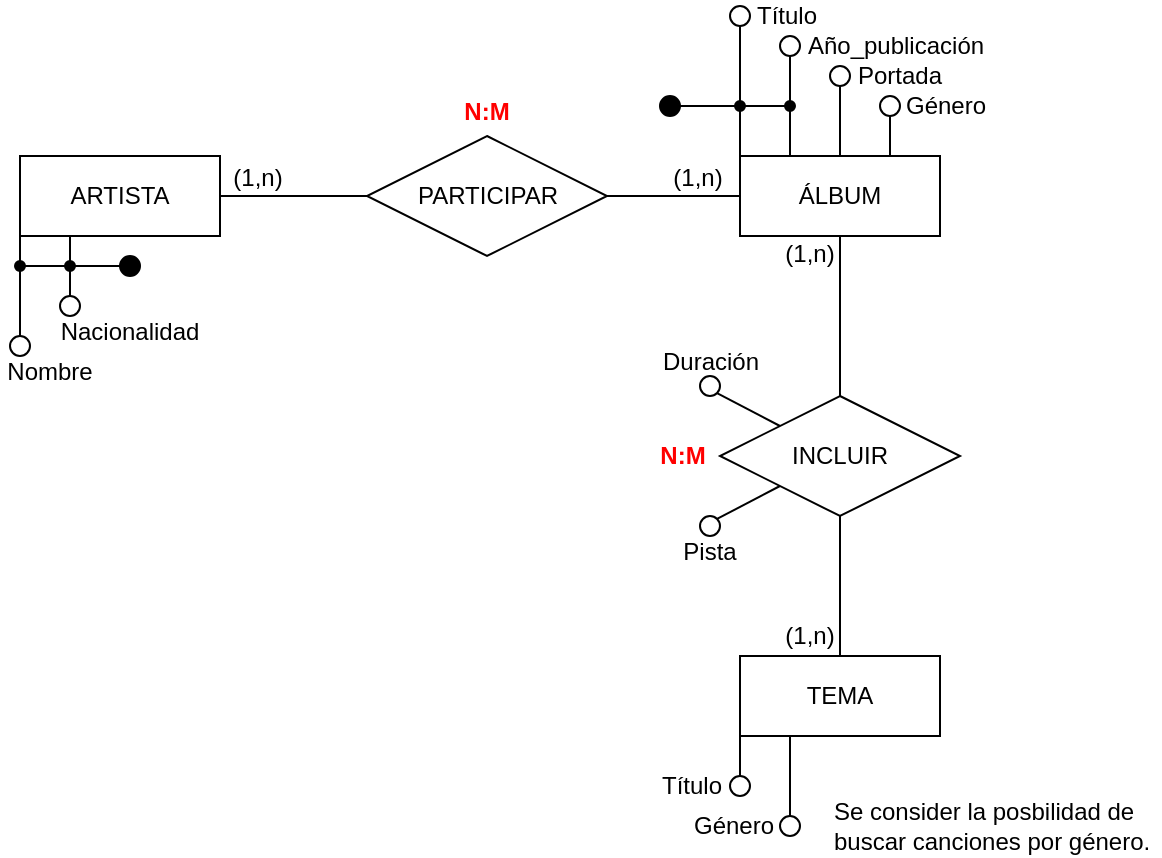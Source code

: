 <mxfile version="24.7.17" pages="2">
  <diagram id="xj1lgtNxouHqqG6MihyY" name="DIAGRAMA E-R">
    <mxGraphModel dx="794" dy="564" grid="1" gridSize="10" guides="1" tooltips="1" connect="1" arrows="1" fold="1" page="1" pageScale="1" pageWidth="827" pageHeight="1169" math="0" shadow="0">
      <root>
        <mxCell id="0" />
        <mxCell id="1" parent="0" />
        <mxCell id="62k7Ba9ZzbwpCrjPfHCG-6" style="edgeStyle=orthogonalEdgeStyle;rounded=0;orthogonalLoop=1;jettySize=auto;html=1;exitX=1;exitY=0.5;exitDx=0;exitDy=0;entryX=0;entryY=0.5;entryDx=0;entryDy=0;endArrow=none;endFill=0;" parent="1" source="62k7Ba9ZzbwpCrjPfHCG-1" target="62k7Ba9ZzbwpCrjPfHCG-4" edge="1">
          <mxGeometry relative="1" as="geometry" />
        </mxCell>
        <mxCell id="62k7Ba9ZzbwpCrjPfHCG-15" style="edgeStyle=orthogonalEdgeStyle;rounded=0;orthogonalLoop=1;jettySize=auto;html=1;exitX=0;exitY=1;exitDx=0;exitDy=0;entryX=0.5;entryY=0;entryDx=0;entryDy=0;endArrow=none;endFill=0;startArrow=none;" parent="1" source="62k7Ba9ZzbwpCrjPfHCG-23" target="62k7Ba9ZzbwpCrjPfHCG-14" edge="1">
          <mxGeometry relative="1" as="geometry" />
        </mxCell>
        <mxCell id="62k7Ba9ZzbwpCrjPfHCG-18" style="edgeStyle=orthogonalEdgeStyle;rounded=0;orthogonalLoop=1;jettySize=auto;html=1;exitX=0.25;exitY=1;exitDx=0;exitDy=0;entryX=0.5;entryY=0;entryDx=0;entryDy=0;endArrow=none;endFill=0;" parent="1" source="62k7Ba9ZzbwpCrjPfHCG-1" target="62k7Ba9ZzbwpCrjPfHCG-17" edge="1">
          <mxGeometry relative="1" as="geometry" />
        </mxCell>
        <mxCell id="62k7Ba9ZzbwpCrjPfHCG-1" value="ARTISTA" style="whiteSpace=wrap;html=1;align=center;" parent="1" vertex="1">
          <mxGeometry x="120" y="160" width="100" height="40" as="geometry" />
        </mxCell>
        <mxCell id="62k7Ba9ZzbwpCrjPfHCG-8" style="edgeStyle=orthogonalEdgeStyle;rounded=0;orthogonalLoop=1;jettySize=auto;html=1;exitX=0.5;exitY=1;exitDx=0;exitDy=0;entryX=0.5;entryY=0;entryDx=0;entryDy=0;endArrow=none;endFill=0;" parent="1" source="62k7Ba9ZzbwpCrjPfHCG-2" target="62k7Ba9ZzbwpCrjPfHCG-5" edge="1">
          <mxGeometry relative="1" as="geometry" />
        </mxCell>
        <mxCell id="62k7Ba9ZzbwpCrjPfHCG-29" style="edgeStyle=orthogonalEdgeStyle;rounded=0;orthogonalLoop=1;jettySize=auto;html=1;exitX=0.75;exitY=0;exitDx=0;exitDy=0;entryX=0.5;entryY=1;entryDx=0;entryDy=0;endArrow=none;endFill=0;" parent="1" source="62k7Ba9ZzbwpCrjPfHCG-2" target="62k7Ba9ZzbwpCrjPfHCG-28" edge="1">
          <mxGeometry relative="1" as="geometry" />
        </mxCell>
        <mxCell id="62k7Ba9ZzbwpCrjPfHCG-32" style="edgeStyle=orthogonalEdgeStyle;rounded=0;orthogonalLoop=1;jettySize=auto;html=1;exitX=0.5;exitY=0;exitDx=0;exitDy=0;entryX=0.5;entryY=1;entryDx=0;entryDy=0;endArrow=none;endFill=0;" parent="1" source="62k7Ba9ZzbwpCrjPfHCG-2" target="62k7Ba9ZzbwpCrjPfHCG-31" edge="1">
          <mxGeometry relative="1" as="geometry" />
        </mxCell>
        <mxCell id="62k7Ba9ZzbwpCrjPfHCG-35" style="edgeStyle=orthogonalEdgeStyle;rounded=0;orthogonalLoop=1;jettySize=auto;html=1;exitX=0.25;exitY=0;exitDx=0;exitDy=0;entryX=0.5;entryY=1;entryDx=0;entryDy=0;endArrow=none;endFill=0;" parent="1" source="62k7Ba9ZzbwpCrjPfHCG-2" target="62k7Ba9ZzbwpCrjPfHCG-34" edge="1">
          <mxGeometry relative="1" as="geometry" />
        </mxCell>
        <mxCell id="62k7Ba9ZzbwpCrjPfHCG-38" style="edgeStyle=orthogonalEdgeStyle;rounded=0;orthogonalLoop=1;jettySize=auto;html=1;exitX=0;exitY=0;exitDx=0;exitDy=0;entryX=0.5;entryY=1;entryDx=0;entryDy=0;endArrow=none;endFill=0;" parent="1" source="62k7Ba9ZzbwpCrjPfHCG-2" target="62k7Ba9ZzbwpCrjPfHCG-37" edge="1">
          <mxGeometry relative="1" as="geometry" />
        </mxCell>
        <mxCell id="62k7Ba9ZzbwpCrjPfHCG-2" value="ÁLBUM" style="whiteSpace=wrap;html=1;align=center;" parent="1" vertex="1">
          <mxGeometry x="480" y="160" width="100" height="40" as="geometry" />
        </mxCell>
        <mxCell id="62k7Ba9ZzbwpCrjPfHCG-46" style="edgeStyle=orthogonalEdgeStyle;rounded=0;orthogonalLoop=1;jettySize=auto;html=1;exitX=0;exitY=1;exitDx=0;exitDy=0;entryX=0.5;entryY=0;entryDx=0;entryDy=0;endArrow=none;endFill=0;" parent="1" source="62k7Ba9ZzbwpCrjPfHCG-3" target="62k7Ba9ZzbwpCrjPfHCG-45" edge="1">
          <mxGeometry relative="1" as="geometry" />
        </mxCell>
        <mxCell id="62k7Ba9ZzbwpCrjPfHCG-49" style="edgeStyle=orthogonalEdgeStyle;rounded=0;orthogonalLoop=1;jettySize=auto;html=1;exitX=0.25;exitY=1;exitDx=0;exitDy=0;entryX=0.5;entryY=0;entryDx=0;entryDy=0;endArrow=none;endFill=0;" parent="1" source="62k7Ba9ZzbwpCrjPfHCG-3" target="62k7Ba9ZzbwpCrjPfHCG-48" edge="1">
          <mxGeometry relative="1" as="geometry" />
        </mxCell>
        <mxCell id="62k7Ba9ZzbwpCrjPfHCG-3" value="TEMA" style="whiteSpace=wrap;html=1;align=center;" parent="1" vertex="1">
          <mxGeometry x="480" y="410" width="100" height="40" as="geometry" />
        </mxCell>
        <mxCell id="62k7Ba9ZzbwpCrjPfHCG-7" style="edgeStyle=orthogonalEdgeStyle;rounded=0;orthogonalLoop=1;jettySize=auto;html=1;exitX=1;exitY=0.5;exitDx=0;exitDy=0;entryX=0;entryY=0.5;entryDx=0;entryDy=0;endArrow=none;endFill=0;" parent="1" source="62k7Ba9ZzbwpCrjPfHCG-4" target="62k7Ba9ZzbwpCrjPfHCG-2" edge="1">
          <mxGeometry relative="1" as="geometry" />
        </mxCell>
        <mxCell id="62k7Ba9ZzbwpCrjPfHCG-4" value="PARTICIPAR" style="shape=rhombus;perimeter=rhombusPerimeter;whiteSpace=wrap;html=1;align=center;" parent="1" vertex="1">
          <mxGeometry x="293.5" y="150" width="120" height="60" as="geometry" />
        </mxCell>
        <mxCell id="62k7Ba9ZzbwpCrjPfHCG-9" style="edgeStyle=orthogonalEdgeStyle;rounded=0;orthogonalLoop=1;jettySize=auto;html=1;exitX=0.5;exitY=1;exitDx=0;exitDy=0;entryX=0.5;entryY=0;entryDx=0;entryDy=0;endArrow=none;endFill=0;" parent="1" source="62k7Ba9ZzbwpCrjPfHCG-5" target="62k7Ba9ZzbwpCrjPfHCG-3" edge="1">
          <mxGeometry relative="1" as="geometry" />
        </mxCell>
        <mxCell id="62k7Ba9ZzbwpCrjPfHCG-55" style="rounded=0;orthogonalLoop=1;jettySize=auto;html=1;exitX=0;exitY=1;exitDx=0;exitDy=0;entryX=1;entryY=0;entryDx=0;entryDy=0;endArrow=none;endFill=0;" parent="1" source="62k7Ba9ZzbwpCrjPfHCG-5" target="62k7Ba9ZzbwpCrjPfHCG-52" edge="1">
          <mxGeometry relative="1" as="geometry" />
        </mxCell>
        <mxCell id="62k7Ba9ZzbwpCrjPfHCG-56" style="edgeStyle=none;rounded=0;orthogonalLoop=1;jettySize=auto;html=1;exitX=0;exitY=0;exitDx=0;exitDy=0;entryX=1;entryY=1;entryDx=0;entryDy=0;endArrow=none;endFill=0;" parent="1" source="62k7Ba9ZzbwpCrjPfHCG-5" target="62k7Ba9ZzbwpCrjPfHCG-51" edge="1">
          <mxGeometry relative="1" as="geometry" />
        </mxCell>
        <mxCell id="62k7Ba9ZzbwpCrjPfHCG-5" value="INCLUIR" style="shape=rhombus;perimeter=rhombusPerimeter;whiteSpace=wrap;html=1;align=center;" parent="1" vertex="1">
          <mxGeometry x="470" y="280" width="120" height="60" as="geometry" />
        </mxCell>
        <mxCell id="62k7Ba9ZzbwpCrjPfHCG-10" value="(1,n)" style="text;html=1;strokeColor=none;fillColor=none;align=center;verticalAlign=middle;whiteSpace=wrap;rounded=0;" parent="1" vertex="1">
          <mxGeometry x="224" y="166" width="30" height="10" as="geometry" />
        </mxCell>
        <mxCell id="62k7Ba9ZzbwpCrjPfHCG-11" value="(1,n)" style="text;html=1;strokeColor=none;fillColor=none;align=center;verticalAlign=middle;whiteSpace=wrap;rounded=0;" parent="1" vertex="1">
          <mxGeometry x="444" y="166" width="30" height="10" as="geometry" />
        </mxCell>
        <mxCell id="62k7Ba9ZzbwpCrjPfHCG-12" value="(1,n)" style="text;html=1;strokeColor=none;fillColor=none;align=center;verticalAlign=middle;whiteSpace=wrap;rounded=0;" parent="1" vertex="1">
          <mxGeometry x="500" y="204" width="30" height="10" as="geometry" />
        </mxCell>
        <mxCell id="62k7Ba9ZzbwpCrjPfHCG-13" value="(1,n)" style="text;html=1;strokeColor=none;fillColor=none;align=center;verticalAlign=middle;whiteSpace=wrap;rounded=0;" parent="1" vertex="1">
          <mxGeometry x="500" y="395" width="30" height="10" as="geometry" />
        </mxCell>
        <mxCell id="62k7Ba9ZzbwpCrjPfHCG-14" value="" style="ellipse;whiteSpace=wrap;html=1;aspect=fixed;" parent="1" vertex="1">
          <mxGeometry x="115" y="250" width="10" height="10" as="geometry" />
        </mxCell>
        <mxCell id="62k7Ba9ZzbwpCrjPfHCG-17" value="" style="ellipse;whiteSpace=wrap;html=1;aspect=fixed;" parent="1" vertex="1">
          <mxGeometry x="140" y="230" width="10" height="10" as="geometry" />
        </mxCell>
        <mxCell id="62k7Ba9ZzbwpCrjPfHCG-19" value="Nombre" style="text;html=1;strokeColor=none;fillColor=none;align=center;verticalAlign=middle;whiteSpace=wrap;rounded=0;" parent="1" vertex="1">
          <mxGeometry x="110" y="263" width="50" height="10" as="geometry" />
        </mxCell>
        <mxCell id="62k7Ba9ZzbwpCrjPfHCG-20" value="Nacionalidad" style="text;html=1;strokeColor=none;fillColor=none;align=center;verticalAlign=middle;whiteSpace=wrap;rounded=0;" parent="1" vertex="1">
          <mxGeometry x="140" y="243" width="70" height="10" as="geometry" />
        </mxCell>
        <mxCell id="62k7Ba9ZzbwpCrjPfHCG-22" style="edgeStyle=orthogonalEdgeStyle;rounded=0;orthogonalLoop=1;jettySize=auto;html=1;exitX=0;exitY=0.5;exitDx=0;exitDy=0;endArrow=none;endFill=0;startArrow=none;" parent="1" source="62k7Ba9ZzbwpCrjPfHCG-26" edge="1">
          <mxGeometry relative="1" as="geometry">
            <mxPoint x="120" y="215" as="targetPoint" />
          </mxGeometry>
        </mxCell>
        <mxCell id="62k7Ba9ZzbwpCrjPfHCG-21" value="" style="ellipse;whiteSpace=wrap;html=1;aspect=fixed;fillColor=#000000;" parent="1" vertex="1">
          <mxGeometry x="170" y="210" width="10" height="10" as="geometry" />
        </mxCell>
        <mxCell id="62k7Ba9ZzbwpCrjPfHCG-23" value="" style="ellipse;whiteSpace=wrap;html=1;aspect=fixed;fillColor=#000000;" parent="1" vertex="1">
          <mxGeometry x="117.5" y="212.5" width="5" height="5" as="geometry" />
        </mxCell>
        <mxCell id="62k7Ba9ZzbwpCrjPfHCG-25" value="" style="edgeStyle=orthogonalEdgeStyle;rounded=0;orthogonalLoop=1;jettySize=auto;html=1;exitX=0;exitY=1;exitDx=0;exitDy=0;entryX=0.5;entryY=0;entryDx=0;entryDy=0;endArrow=none;endFill=0;" parent="1" source="62k7Ba9ZzbwpCrjPfHCG-1" target="62k7Ba9ZzbwpCrjPfHCG-23" edge="1">
          <mxGeometry relative="1" as="geometry">
            <mxPoint x="120" y="200" as="sourcePoint" />
            <mxPoint x="120" y="250" as="targetPoint" />
          </mxGeometry>
        </mxCell>
        <mxCell id="62k7Ba9ZzbwpCrjPfHCG-26" value="" style="ellipse;whiteSpace=wrap;html=1;aspect=fixed;fillColor=#000000;" parent="1" vertex="1">
          <mxGeometry x="142.5" y="212.5" width="5" height="5" as="geometry" />
        </mxCell>
        <mxCell id="62k7Ba9ZzbwpCrjPfHCG-27" value="" style="edgeStyle=orthogonalEdgeStyle;rounded=0;orthogonalLoop=1;jettySize=auto;html=1;exitX=0;exitY=0.5;exitDx=0;exitDy=0;endArrow=none;endFill=0;" parent="1" source="62k7Ba9ZzbwpCrjPfHCG-21" target="62k7Ba9ZzbwpCrjPfHCG-26" edge="1">
          <mxGeometry relative="1" as="geometry">
            <mxPoint x="120" y="215" as="targetPoint" />
            <mxPoint x="170" y="215" as="sourcePoint" />
          </mxGeometry>
        </mxCell>
        <mxCell id="62k7Ba9ZzbwpCrjPfHCG-28" value="" style="ellipse;whiteSpace=wrap;html=1;aspect=fixed;" parent="1" vertex="1">
          <mxGeometry x="550" y="130" width="10" height="10" as="geometry" />
        </mxCell>
        <mxCell id="62k7Ba9ZzbwpCrjPfHCG-30" value="Género" style="text;html=1;strokeColor=none;fillColor=none;align=center;verticalAlign=middle;whiteSpace=wrap;rounded=0;" parent="1" vertex="1">
          <mxGeometry x="563" y="130" width="40" height="10" as="geometry" />
        </mxCell>
        <mxCell id="62k7Ba9ZzbwpCrjPfHCG-31" value="" style="ellipse;whiteSpace=wrap;html=1;aspect=fixed;" parent="1" vertex="1">
          <mxGeometry x="525" y="115" width="10" height="10" as="geometry" />
        </mxCell>
        <mxCell id="62k7Ba9ZzbwpCrjPfHCG-33" value="Portada" style="text;html=1;strokeColor=none;fillColor=none;align=center;verticalAlign=middle;whiteSpace=wrap;rounded=0;" parent="1" vertex="1">
          <mxGeometry x="540" y="115" width="40" height="10" as="geometry" />
        </mxCell>
        <mxCell id="62k7Ba9ZzbwpCrjPfHCG-34" value="" style="ellipse;whiteSpace=wrap;html=1;aspect=fixed;" parent="1" vertex="1">
          <mxGeometry x="500" y="100" width="10" height="10" as="geometry" />
        </mxCell>
        <mxCell id="62k7Ba9ZzbwpCrjPfHCG-36" value="Año_publicación" style="text;html=1;strokeColor=none;fillColor=none;align=center;verticalAlign=middle;whiteSpace=wrap;rounded=0;" parent="1" vertex="1">
          <mxGeometry x="513" y="100" width="90" height="10" as="geometry" />
        </mxCell>
        <mxCell id="62k7Ba9ZzbwpCrjPfHCG-37" value="" style="ellipse;whiteSpace=wrap;html=1;aspect=fixed;" parent="1" vertex="1">
          <mxGeometry x="475" y="85" width="10" height="10" as="geometry" />
        </mxCell>
        <mxCell id="62k7Ba9ZzbwpCrjPfHCG-39" value="Título" style="text;html=1;strokeColor=none;fillColor=none;align=center;verticalAlign=middle;whiteSpace=wrap;rounded=0;" parent="1" vertex="1">
          <mxGeometry x="485" y="82" width="37" height="15" as="geometry" />
        </mxCell>
        <mxCell id="62k7Ba9ZzbwpCrjPfHCG-41" style="edgeStyle=orthogonalEdgeStyle;rounded=0;orthogonalLoop=1;jettySize=auto;html=1;exitX=1;exitY=0.5;exitDx=0;exitDy=0;endArrow=none;endFill=0;startArrow=none;" parent="1" source="62k7Ba9ZzbwpCrjPfHCG-43" target="62k7Ba9ZzbwpCrjPfHCG-42" edge="1">
          <mxGeometry relative="1" as="geometry">
            <mxPoint x="505" y="135" as="targetPoint" />
          </mxGeometry>
        </mxCell>
        <mxCell id="62k7Ba9ZzbwpCrjPfHCG-40" value="" style="ellipse;whiteSpace=wrap;html=1;aspect=fixed;fillColor=#000000;" parent="1" vertex="1">
          <mxGeometry x="440" y="130" width="10" height="10" as="geometry" />
        </mxCell>
        <mxCell id="62k7Ba9ZzbwpCrjPfHCG-42" value="" style="ellipse;whiteSpace=wrap;html=1;aspect=fixed;fillColor=#000000;" parent="1" vertex="1">
          <mxGeometry x="502.5" y="132.5" width="5" height="5" as="geometry" />
        </mxCell>
        <mxCell id="62k7Ba9ZzbwpCrjPfHCG-43" value="" style="ellipse;whiteSpace=wrap;html=1;aspect=fixed;fillColor=#000000;" parent="1" vertex="1">
          <mxGeometry x="477.5" y="132.5" width="5" height="5" as="geometry" />
        </mxCell>
        <mxCell id="62k7Ba9ZzbwpCrjPfHCG-44" value="" style="edgeStyle=orthogonalEdgeStyle;rounded=0;orthogonalLoop=1;jettySize=auto;html=1;exitX=1;exitY=0.5;exitDx=0;exitDy=0;endArrow=none;endFill=0;" parent="1" source="62k7Ba9ZzbwpCrjPfHCG-40" target="62k7Ba9ZzbwpCrjPfHCG-43" edge="1">
          <mxGeometry relative="1" as="geometry">
            <mxPoint x="502.5" y="135" as="targetPoint" />
            <mxPoint x="450" y="135" as="sourcePoint" />
          </mxGeometry>
        </mxCell>
        <mxCell id="62k7Ba9ZzbwpCrjPfHCG-45" value="" style="ellipse;whiteSpace=wrap;html=1;aspect=fixed;" parent="1" vertex="1">
          <mxGeometry x="475" y="470" width="10" height="10" as="geometry" />
        </mxCell>
        <mxCell id="62k7Ba9ZzbwpCrjPfHCG-47" value="Título" style="text;html=1;strokeColor=none;fillColor=none;align=center;verticalAlign=middle;whiteSpace=wrap;rounded=0;" parent="1" vertex="1">
          <mxGeometry x="441" y="470" width="30" height="10" as="geometry" />
        </mxCell>
        <mxCell id="62k7Ba9ZzbwpCrjPfHCG-48" value="" style="ellipse;whiteSpace=wrap;html=1;aspect=fixed;" parent="1" vertex="1">
          <mxGeometry x="500" y="490" width="10" height="10" as="geometry" />
        </mxCell>
        <mxCell id="62k7Ba9ZzbwpCrjPfHCG-50" value="Género" style="text;html=1;strokeColor=none;fillColor=none;align=center;verticalAlign=middle;whiteSpace=wrap;rounded=0;" parent="1" vertex="1">
          <mxGeometry x="457" y="490" width="40" height="10" as="geometry" />
        </mxCell>
        <mxCell id="62k7Ba9ZzbwpCrjPfHCG-51" value="" style="ellipse;whiteSpace=wrap;html=1;aspect=fixed;" parent="1" vertex="1">
          <mxGeometry x="460" y="270" width="10" height="10" as="geometry" />
        </mxCell>
        <mxCell id="62k7Ba9ZzbwpCrjPfHCG-52" value="" style="ellipse;whiteSpace=wrap;html=1;aspect=fixed;" parent="1" vertex="1">
          <mxGeometry x="460" y="340" width="10" height="10" as="geometry" />
        </mxCell>
        <mxCell id="62k7Ba9ZzbwpCrjPfHCG-53" value="Duración" style="text;html=1;strokeColor=none;fillColor=none;align=center;verticalAlign=middle;whiteSpace=wrap;rounded=0;" parent="1" vertex="1">
          <mxGeometry x="437.5" y="255" width="55" height="15" as="geometry" />
        </mxCell>
        <mxCell id="62k7Ba9ZzbwpCrjPfHCG-54" value="Pista" style="text;html=1;strokeColor=none;fillColor=none;align=center;verticalAlign=middle;whiteSpace=wrap;rounded=0;" parent="1" vertex="1">
          <mxGeometry x="450" y="350" width="30" height="15" as="geometry" />
        </mxCell>
        <mxCell id="62k7Ba9ZzbwpCrjPfHCG-57" value="&lt;b&gt;&lt;font color=&quot;#ff0000&quot;&gt;N:M&lt;/font&gt;&lt;/b&gt;" style="text;html=1;strokeColor=none;fillColor=none;align=center;verticalAlign=middle;whiteSpace=wrap;rounded=0;" parent="1" vertex="1">
          <mxGeometry x="340.25" y="132.5" width="26.5" height="10" as="geometry" />
        </mxCell>
        <mxCell id="62k7Ba9ZzbwpCrjPfHCG-58" value="&lt;b&gt;&lt;font color=&quot;#ff0000&quot;&gt;N:M&lt;/font&gt;&lt;/b&gt;" style="text;html=1;strokeColor=none;fillColor=none;align=center;verticalAlign=middle;whiteSpace=wrap;rounded=0;" parent="1" vertex="1">
          <mxGeometry x="437.5" y="305" width="26.5" height="10" as="geometry" />
        </mxCell>
        <mxCell id="iZSVyNTPa544vW46PNjt-1" value="Se consider la posbilidad de buscar canciones por género." style="text;html=1;align=left;verticalAlign=middle;whiteSpace=wrap;rounded=0;" vertex="1" parent="1">
          <mxGeometry x="525" y="480" width="165" height="30" as="geometry" />
        </mxCell>
      </root>
    </mxGraphModel>
  </diagram>
  <diagram id="OdTxs6efqq-YFnIDeR_z" name="DIAGRAMA LÓGICO">
    <mxGraphModel dx="765" dy="370" grid="1" gridSize="10" guides="1" tooltips="1" connect="1" arrows="1" fold="1" page="1" pageScale="1" pageWidth="827" pageHeight="1169" math="0" shadow="0">
      <root>
        <mxCell id="0" />
        <mxCell id="1" parent="0" />
        <mxCell id="1naJqrJhLmY0Kov8C7po-1" value="Artistas" style="shape=table;startSize=30;container=1;collapsible=1;childLayout=tableLayout;fixedRows=1;rowLines=0;fontStyle=1;align=center;resizeLast=1;" parent="1" vertex="1">
          <mxGeometry x="20" y="120" width="180" height="130" as="geometry">
            <mxRectangle x="20" y="120" width="80" height="30" as="alternateBounds" />
          </mxGeometry>
        </mxCell>
        <mxCell id="1naJqrJhLmY0Kov8C7po-2" value="" style="shape=tableRow;horizontal=0;startSize=0;swimlaneHead=0;swimlaneBody=0;fillColor=none;collapsible=0;dropTarget=0;points=[[0,0.5],[1,0.5]];portConstraint=eastwest;top=0;left=0;right=0;bottom=1;" parent="1naJqrJhLmY0Kov8C7po-1" vertex="1">
          <mxGeometry y="30" width="180" height="30" as="geometry" />
        </mxCell>
        <mxCell id="1naJqrJhLmY0Kov8C7po-3" value="PK" style="shape=partialRectangle;connectable=0;fillColor=none;top=0;left=0;bottom=0;right=0;fontStyle=1;overflow=hidden;" parent="1naJqrJhLmY0Kov8C7po-2" vertex="1">
          <mxGeometry width="30" height="30" as="geometry">
            <mxRectangle width="30" height="30" as="alternateBounds" />
          </mxGeometry>
        </mxCell>
        <mxCell id="1naJqrJhLmY0Kov8C7po-4" value="id_artista" style="shape=partialRectangle;connectable=0;fillColor=none;top=0;left=0;bottom=0;right=0;align=left;spacingLeft=6;fontStyle=5;overflow=hidden;" parent="1naJqrJhLmY0Kov8C7po-2" vertex="1">
          <mxGeometry x="30" width="150" height="30" as="geometry">
            <mxRectangle width="150" height="30" as="alternateBounds" />
          </mxGeometry>
        </mxCell>
        <mxCell id="1naJqrJhLmY0Kov8C7po-5" value="" style="shape=tableRow;horizontal=0;startSize=0;swimlaneHead=0;swimlaneBody=0;fillColor=none;collapsible=0;dropTarget=0;points=[[0,0.5],[1,0.5]];portConstraint=eastwest;top=0;left=0;right=0;bottom=0;" parent="1naJqrJhLmY0Kov8C7po-1" vertex="1">
          <mxGeometry y="60" width="180" height="30" as="geometry" />
        </mxCell>
        <mxCell id="1naJqrJhLmY0Kov8C7po-6" value="" style="shape=partialRectangle;connectable=0;fillColor=none;top=0;left=0;bottom=0;right=0;editable=1;overflow=hidden;" parent="1naJqrJhLmY0Kov8C7po-5" vertex="1">
          <mxGeometry width="30" height="30" as="geometry">
            <mxRectangle width="30" height="30" as="alternateBounds" />
          </mxGeometry>
        </mxCell>
        <mxCell id="1naJqrJhLmY0Kov8C7po-7" value="nombre" style="shape=partialRectangle;connectable=0;fillColor=none;top=0;left=0;bottom=0;right=0;align=left;spacingLeft=6;overflow=hidden;" parent="1naJqrJhLmY0Kov8C7po-5" vertex="1">
          <mxGeometry x="30" width="150" height="30" as="geometry">
            <mxRectangle width="150" height="30" as="alternateBounds" />
          </mxGeometry>
        </mxCell>
        <mxCell id="1naJqrJhLmY0Kov8C7po-11" value="" style="shape=tableRow;horizontal=0;startSize=0;swimlaneHead=0;swimlaneBody=0;fillColor=none;collapsible=0;dropTarget=0;points=[[0,0.5],[1,0.5]];portConstraint=eastwest;top=0;left=0;right=0;bottom=0;" parent="1naJqrJhLmY0Kov8C7po-1" vertex="1">
          <mxGeometry y="90" width="180" height="30" as="geometry" />
        </mxCell>
        <mxCell id="1naJqrJhLmY0Kov8C7po-12" value="" style="shape=partialRectangle;connectable=0;fillColor=none;top=0;left=0;bottom=0;right=0;editable=1;overflow=hidden;" parent="1naJqrJhLmY0Kov8C7po-11" vertex="1">
          <mxGeometry width="30" height="30" as="geometry">
            <mxRectangle width="30" height="30" as="alternateBounds" />
          </mxGeometry>
        </mxCell>
        <mxCell id="1naJqrJhLmY0Kov8C7po-13" value="nacionalidad" style="shape=partialRectangle;connectable=0;fillColor=none;top=0;left=0;bottom=0;right=0;align=left;spacingLeft=6;overflow=hidden;" parent="1naJqrJhLmY0Kov8C7po-11" vertex="1">
          <mxGeometry x="30" width="150" height="30" as="geometry">
            <mxRectangle width="150" height="30" as="alternateBounds" />
          </mxGeometry>
        </mxCell>
        <mxCell id="1naJqrJhLmY0Kov8C7po-21" value="Álbumes" style="shape=table;startSize=30;container=1;collapsible=1;childLayout=tableLayout;fixedRows=1;rowLines=0;fontStyle=1;align=center;resizeLast=1;" parent="1" vertex="1">
          <mxGeometry x="600" y="120" width="180" height="190" as="geometry" />
        </mxCell>
        <mxCell id="1naJqrJhLmY0Kov8C7po-22" value="" style="shape=tableRow;horizontal=0;startSize=0;swimlaneHead=0;swimlaneBody=0;fillColor=none;collapsible=0;dropTarget=0;points=[[0,0.5],[1,0.5]];portConstraint=eastwest;top=0;left=0;right=0;bottom=1;" parent="1naJqrJhLmY0Kov8C7po-21" vertex="1">
          <mxGeometry y="30" width="180" height="30" as="geometry" />
        </mxCell>
        <mxCell id="1naJqrJhLmY0Kov8C7po-23" value="PK" style="shape=partialRectangle;connectable=0;fillColor=none;top=0;left=0;bottom=0;right=0;fontStyle=1;overflow=hidden;" parent="1naJqrJhLmY0Kov8C7po-22" vertex="1">
          <mxGeometry width="30" height="30" as="geometry">
            <mxRectangle width="30" height="30" as="alternateBounds" />
          </mxGeometry>
        </mxCell>
        <mxCell id="1naJqrJhLmY0Kov8C7po-24" value="id_album" style="shape=partialRectangle;connectable=0;fillColor=none;top=0;left=0;bottom=0;right=0;align=left;spacingLeft=6;fontStyle=5;overflow=hidden;" parent="1naJqrJhLmY0Kov8C7po-22" vertex="1">
          <mxGeometry x="30" width="150" height="30" as="geometry">
            <mxRectangle width="150" height="30" as="alternateBounds" />
          </mxGeometry>
        </mxCell>
        <mxCell id="1naJqrJhLmY0Kov8C7po-25" value="" style="shape=tableRow;horizontal=0;startSize=0;swimlaneHead=0;swimlaneBody=0;fillColor=none;collapsible=0;dropTarget=0;points=[[0,0.5],[1,0.5]];portConstraint=eastwest;top=0;left=0;right=0;bottom=0;" parent="1naJqrJhLmY0Kov8C7po-21" vertex="1">
          <mxGeometry y="60" width="180" height="30" as="geometry" />
        </mxCell>
        <mxCell id="1naJqrJhLmY0Kov8C7po-26" value="" style="shape=partialRectangle;connectable=0;fillColor=none;top=0;left=0;bottom=0;right=0;editable=1;overflow=hidden;" parent="1naJqrJhLmY0Kov8C7po-25" vertex="1">
          <mxGeometry width="30" height="30" as="geometry">
            <mxRectangle width="30" height="30" as="alternateBounds" />
          </mxGeometry>
        </mxCell>
        <mxCell id="1naJqrJhLmY0Kov8C7po-27" value="titulo" style="shape=partialRectangle;connectable=0;fillColor=none;top=0;left=0;bottom=0;right=0;align=left;spacingLeft=6;overflow=hidden;" parent="1naJqrJhLmY0Kov8C7po-25" vertex="1">
          <mxGeometry x="30" width="150" height="30" as="geometry">
            <mxRectangle width="150" height="30" as="alternateBounds" />
          </mxGeometry>
        </mxCell>
        <mxCell id="1naJqrJhLmY0Kov8C7po-28" value="" style="shape=tableRow;horizontal=0;startSize=0;swimlaneHead=0;swimlaneBody=0;fillColor=none;collapsible=0;dropTarget=0;points=[[0,0.5],[1,0.5]];portConstraint=eastwest;top=0;left=0;right=0;bottom=0;" parent="1naJqrJhLmY0Kov8C7po-21" vertex="1">
          <mxGeometry y="90" width="180" height="30" as="geometry" />
        </mxCell>
        <mxCell id="1naJqrJhLmY0Kov8C7po-29" value="" style="shape=partialRectangle;connectable=0;fillColor=none;top=0;left=0;bottom=0;right=0;editable=1;overflow=hidden;" parent="1naJqrJhLmY0Kov8C7po-28" vertex="1">
          <mxGeometry width="30" height="30" as="geometry">
            <mxRectangle width="30" height="30" as="alternateBounds" />
          </mxGeometry>
        </mxCell>
        <mxCell id="1naJqrJhLmY0Kov8C7po-30" value="año_publicacion" style="shape=partialRectangle;connectable=0;fillColor=none;top=0;left=0;bottom=0;right=0;align=left;spacingLeft=6;overflow=hidden;" parent="1naJqrJhLmY0Kov8C7po-28" vertex="1">
          <mxGeometry x="30" width="150" height="30" as="geometry">
            <mxRectangle width="150" height="30" as="alternateBounds" />
          </mxGeometry>
        </mxCell>
        <mxCell id="1naJqrJhLmY0Kov8C7po-38" value="" style="shape=tableRow;horizontal=0;startSize=0;swimlaneHead=0;swimlaneBody=0;fillColor=none;collapsible=0;dropTarget=0;points=[[0,0.5],[1,0.5]];portConstraint=eastwest;top=0;left=0;right=0;bottom=0;" parent="1naJqrJhLmY0Kov8C7po-21" vertex="1">
          <mxGeometry y="120" width="180" height="30" as="geometry" />
        </mxCell>
        <mxCell id="1naJqrJhLmY0Kov8C7po-39" value="" style="shape=partialRectangle;connectable=0;fillColor=none;top=0;left=0;bottom=0;right=0;editable=1;overflow=hidden;" parent="1naJqrJhLmY0Kov8C7po-38" vertex="1">
          <mxGeometry width="30" height="30" as="geometry">
            <mxRectangle width="30" height="30" as="alternateBounds" />
          </mxGeometry>
        </mxCell>
        <mxCell id="1naJqrJhLmY0Kov8C7po-40" value="portada" style="shape=partialRectangle;connectable=0;fillColor=none;top=0;left=0;bottom=0;right=0;align=left;spacingLeft=6;overflow=hidden;" parent="1naJqrJhLmY0Kov8C7po-38" vertex="1">
          <mxGeometry x="30" width="150" height="30" as="geometry">
            <mxRectangle width="150" height="30" as="alternateBounds" />
          </mxGeometry>
        </mxCell>
        <mxCell id="1naJqrJhLmY0Kov8C7po-31" value="" style="shape=tableRow;horizontal=0;startSize=0;swimlaneHead=0;swimlaneBody=0;fillColor=none;collapsible=0;dropTarget=0;points=[[0,0.5],[1,0.5]];portConstraint=eastwest;top=0;left=0;right=0;bottom=0;" parent="1naJqrJhLmY0Kov8C7po-21" vertex="1">
          <mxGeometry y="150" width="180" height="30" as="geometry" />
        </mxCell>
        <mxCell id="1naJqrJhLmY0Kov8C7po-32" value="" style="shape=partialRectangle;connectable=0;fillColor=none;top=0;left=0;bottom=0;right=0;editable=1;overflow=hidden;" parent="1naJqrJhLmY0Kov8C7po-31" vertex="1">
          <mxGeometry width="30" height="30" as="geometry">
            <mxRectangle width="30" height="30" as="alternateBounds" />
          </mxGeometry>
        </mxCell>
        <mxCell id="1naJqrJhLmY0Kov8C7po-33" value="genero" style="shape=partialRectangle;connectable=0;fillColor=none;top=0;left=0;bottom=0;right=0;align=left;spacingLeft=6;overflow=hidden;" parent="1naJqrJhLmY0Kov8C7po-31" vertex="1">
          <mxGeometry x="30" width="150" height="30" as="geometry">
            <mxRectangle width="150" height="30" as="alternateBounds" />
          </mxGeometry>
        </mxCell>
        <mxCell id="1naJqrJhLmY0Kov8C7po-41" value="Temas" style="shape=table;startSize=30;container=1;collapsible=1;childLayout=tableLayout;fixedRows=1;rowLines=0;fontStyle=1;align=center;resizeLast=1;" parent="1" vertex="1">
          <mxGeometry x="600" y="585" width="180" height="130" as="geometry" />
        </mxCell>
        <mxCell id="1naJqrJhLmY0Kov8C7po-42" value="" style="shape=tableRow;horizontal=0;startSize=0;swimlaneHead=0;swimlaneBody=0;fillColor=none;collapsible=0;dropTarget=0;points=[[0,0.5],[1,0.5]];portConstraint=eastwest;top=0;left=0;right=0;bottom=1;" parent="1naJqrJhLmY0Kov8C7po-41" vertex="1">
          <mxGeometry y="30" width="180" height="30" as="geometry" />
        </mxCell>
        <mxCell id="1naJqrJhLmY0Kov8C7po-43" value="PK" style="shape=partialRectangle;connectable=0;fillColor=none;top=0;left=0;bottom=0;right=0;fontStyle=1;overflow=hidden;" parent="1naJqrJhLmY0Kov8C7po-42" vertex="1">
          <mxGeometry width="30" height="30" as="geometry">
            <mxRectangle width="30" height="30" as="alternateBounds" />
          </mxGeometry>
        </mxCell>
        <mxCell id="1naJqrJhLmY0Kov8C7po-44" value="id_tema" style="shape=partialRectangle;connectable=0;fillColor=none;top=0;left=0;bottom=0;right=0;align=left;spacingLeft=6;fontStyle=5;overflow=hidden;" parent="1naJqrJhLmY0Kov8C7po-42" vertex="1">
          <mxGeometry x="30" width="150" height="30" as="geometry">
            <mxRectangle width="150" height="30" as="alternateBounds" />
          </mxGeometry>
        </mxCell>
        <mxCell id="oEL9YknFRwjEHrlHvvW9-74" value="" style="shape=tableRow;horizontal=0;startSize=0;swimlaneHead=0;swimlaneBody=0;fillColor=none;collapsible=0;dropTarget=0;points=[[0,0.5],[1,0.5]];portConstraint=eastwest;top=0;left=0;right=0;bottom=0;" parent="1naJqrJhLmY0Kov8C7po-41" vertex="1">
          <mxGeometry y="60" width="180" height="30" as="geometry" />
        </mxCell>
        <mxCell id="oEL9YknFRwjEHrlHvvW9-75" value="FK" style="shape=partialRectangle;connectable=0;fillColor=none;top=0;left=0;bottom=0;right=0;fontStyle=0;overflow=hidden;" parent="oEL9YknFRwjEHrlHvvW9-74" vertex="1">
          <mxGeometry width="30" height="30" as="geometry">
            <mxRectangle width="30" height="30" as="alternateBounds" />
          </mxGeometry>
        </mxCell>
        <mxCell id="oEL9YknFRwjEHrlHvvW9-76" value="id_genero" style="shape=partialRectangle;connectable=0;fillColor=none;top=0;left=0;bottom=0;right=0;align=left;spacingLeft=6;fontStyle=0;overflow=hidden;" parent="oEL9YknFRwjEHrlHvvW9-74" vertex="1">
          <mxGeometry x="30" width="150" height="30" as="geometry">
            <mxRectangle width="150" height="30" as="alternateBounds" />
          </mxGeometry>
        </mxCell>
        <mxCell id="1naJqrJhLmY0Kov8C7po-45" value="" style="shape=tableRow;horizontal=0;startSize=0;swimlaneHead=0;swimlaneBody=0;fillColor=none;collapsible=0;dropTarget=0;points=[[0,0.5],[1,0.5]];portConstraint=eastwest;top=0;left=0;right=0;bottom=0;" parent="1naJqrJhLmY0Kov8C7po-41" vertex="1">
          <mxGeometry y="90" width="180" height="30" as="geometry" />
        </mxCell>
        <mxCell id="1naJqrJhLmY0Kov8C7po-46" value="" style="shape=partialRectangle;connectable=0;fillColor=none;top=0;left=0;bottom=0;right=0;editable=1;overflow=hidden;" parent="1naJqrJhLmY0Kov8C7po-45" vertex="1">
          <mxGeometry width="30" height="30" as="geometry">
            <mxRectangle width="30" height="30" as="alternateBounds" />
          </mxGeometry>
        </mxCell>
        <mxCell id="1naJqrJhLmY0Kov8C7po-47" value="titulo" style="shape=partialRectangle;connectable=0;fillColor=none;top=0;left=0;bottom=0;right=0;align=left;spacingLeft=6;overflow=hidden;" parent="1naJqrJhLmY0Kov8C7po-45" vertex="1">
          <mxGeometry x="30" width="150" height="30" as="geometry">
            <mxRectangle width="150" height="30" as="alternateBounds" />
          </mxGeometry>
        </mxCell>
        <mxCell id="oEL9YknFRwjEHrlHvvW9-1" value="artistas_albumes" style="shape=table;startSize=30;container=1;collapsible=1;childLayout=tableLayout;fixedRows=1;rowLines=0;fontStyle=1;align=center;resizeLast=1;" parent="1" vertex="1">
          <mxGeometry x="310" y="120" width="180" height="100" as="geometry" />
        </mxCell>
        <mxCell id="oEL9YknFRwjEHrlHvvW9-14" value="" style="shape=tableRow;horizontal=0;startSize=0;swimlaneHead=0;swimlaneBody=0;fillColor=none;collapsible=0;dropTarget=0;points=[[0,0.5],[1,0.5]];portConstraint=eastwest;top=0;left=0;right=0;bottom=0;" parent="oEL9YknFRwjEHrlHvvW9-1" vertex="1">
          <mxGeometry y="30" width="180" height="30" as="geometry" />
        </mxCell>
        <mxCell id="oEL9YknFRwjEHrlHvvW9-15" value="FK" style="shape=partialRectangle;connectable=0;fillColor=none;top=0;left=0;bottom=0;right=0;fontStyle=0;overflow=hidden;" parent="oEL9YknFRwjEHrlHvvW9-14" vertex="1">
          <mxGeometry width="30" height="30" as="geometry">
            <mxRectangle width="30" height="30" as="alternateBounds" />
          </mxGeometry>
        </mxCell>
        <mxCell id="oEL9YknFRwjEHrlHvvW9-16" value="id_artista" style="shape=partialRectangle;connectable=0;fillColor=none;top=0;left=0;bottom=0;right=0;align=left;spacingLeft=6;fontStyle=0;overflow=hidden;" parent="oEL9YknFRwjEHrlHvvW9-14" vertex="1">
          <mxGeometry x="30" width="150" height="30" as="geometry">
            <mxRectangle width="150" height="30" as="alternateBounds" />
          </mxGeometry>
        </mxCell>
        <mxCell id="oEL9YknFRwjEHrlHvvW9-21" value="" style="shape=tableRow;horizontal=0;startSize=0;swimlaneHead=0;swimlaneBody=0;fillColor=none;collapsible=0;dropTarget=0;points=[[0,0.5],[1,0.5]];portConstraint=eastwest;top=0;left=0;right=0;bottom=0;" parent="oEL9YknFRwjEHrlHvvW9-1" vertex="1">
          <mxGeometry y="60" width="180" height="30" as="geometry" />
        </mxCell>
        <mxCell id="oEL9YknFRwjEHrlHvvW9-22" value="FK" style="shape=partialRectangle;connectable=0;fillColor=none;top=0;left=0;bottom=0;right=0;fontStyle=0;overflow=hidden;" parent="oEL9YknFRwjEHrlHvvW9-21" vertex="1">
          <mxGeometry width="30" height="30" as="geometry">
            <mxRectangle width="30" height="30" as="alternateBounds" />
          </mxGeometry>
        </mxCell>
        <mxCell id="oEL9YknFRwjEHrlHvvW9-23" value="id_album" style="shape=partialRectangle;connectable=0;fillColor=none;top=0;left=0;bottom=0;right=0;align=left;spacingLeft=6;fontStyle=0;overflow=hidden;" parent="oEL9YknFRwjEHrlHvvW9-21" vertex="1">
          <mxGeometry x="30" width="150" height="30" as="geometry">
            <mxRectangle width="150" height="30" as="alternateBounds" />
          </mxGeometry>
        </mxCell>
        <mxCell id="oEL9YknFRwjEHrlHvvW9-24" style="edgeStyle=orthogonalEdgeStyle;rounded=0;orthogonalLoop=1;jettySize=auto;html=1;exitX=1;exitY=0.5;exitDx=0;exitDy=0;entryX=0;entryY=0.5;entryDx=0;entryDy=0;" parent="1" source="1naJqrJhLmY0Kov8C7po-2" target="oEL9YknFRwjEHrlHvvW9-14" edge="1">
          <mxGeometry relative="1" as="geometry" />
        </mxCell>
        <mxCell id="oEL9YknFRwjEHrlHvvW9-27" value="1" style="text;html=1;strokeColor=none;fillColor=none;align=center;verticalAlign=middle;whiteSpace=wrap;rounded=0;" parent="1" vertex="1">
          <mxGeometry x="210" y="145" width="15" height="20" as="geometry" />
        </mxCell>
        <mxCell id="oEL9YknFRwjEHrlHvvW9-28" value="n" style="text;html=1;strokeColor=none;fillColor=none;align=center;verticalAlign=middle;whiteSpace=wrap;rounded=0;" parent="1" vertex="1">
          <mxGeometry x="280" y="145" width="15" height="20" as="geometry" />
        </mxCell>
        <mxCell id="oEL9YknFRwjEHrlHvvW9-29" style="edgeStyle=orthogonalEdgeStyle;rounded=0;orthogonalLoop=1;jettySize=auto;html=1;exitX=0;exitY=0.5;exitDx=0;exitDy=0;entryX=1;entryY=0.5;entryDx=0;entryDy=0;" parent="1" source="1naJqrJhLmY0Kov8C7po-22" target="oEL9YknFRwjEHrlHvvW9-21" edge="1">
          <mxGeometry relative="1" as="geometry" />
        </mxCell>
        <mxCell id="oEL9YknFRwjEHrlHvvW9-30" value="1" style="text;html=1;strokeColor=none;fillColor=none;align=center;verticalAlign=middle;whiteSpace=wrap;rounded=0;" parent="1" vertex="1">
          <mxGeometry x="580" y="145" width="15" height="20" as="geometry" />
        </mxCell>
        <mxCell id="oEL9YknFRwjEHrlHvvW9-31" value="n" style="text;html=1;strokeColor=none;fillColor=none;align=center;verticalAlign=middle;whiteSpace=wrap;rounded=0;" parent="1" vertex="1">
          <mxGeometry x="500" y="175" width="15" height="20" as="geometry" />
        </mxCell>
        <mxCell id="oEL9YknFRwjEHrlHvvW9-32" value="albumes_temas" style="shape=table;startSize=30;container=1;collapsible=1;childLayout=tableLayout;fixedRows=1;rowLines=0;fontStyle=1;align=center;resizeLast=1;" parent="1" vertex="1">
          <mxGeometry x="600" y="370" width="180" height="160" as="geometry" />
        </mxCell>
        <mxCell id="oEL9YknFRwjEHrlHvvW9-49" value="" style="shape=tableRow;horizontal=0;startSize=0;swimlaneHead=0;swimlaneBody=0;fillColor=none;collapsible=0;dropTarget=0;points=[[0,0.5],[1,0.5]];portConstraint=eastwest;top=0;left=0;right=0;bottom=0;" parent="oEL9YknFRwjEHrlHvvW9-32" vertex="1">
          <mxGeometry y="30" width="180" height="30" as="geometry" />
        </mxCell>
        <mxCell id="oEL9YknFRwjEHrlHvvW9-50" value="FK" style="shape=partialRectangle;connectable=0;fillColor=none;top=0;left=0;bottom=0;right=0;fontStyle=0;overflow=hidden;" parent="oEL9YknFRwjEHrlHvvW9-49" vertex="1">
          <mxGeometry width="30" height="30" as="geometry">
            <mxRectangle width="30" height="30" as="alternateBounds" />
          </mxGeometry>
        </mxCell>
        <mxCell id="oEL9YknFRwjEHrlHvvW9-51" value="id_album" style="shape=partialRectangle;connectable=0;fillColor=none;top=0;left=0;bottom=0;right=0;align=left;spacingLeft=6;fontStyle=0;overflow=hidden;" parent="oEL9YknFRwjEHrlHvvW9-49" vertex="1">
          <mxGeometry x="30" width="150" height="30" as="geometry">
            <mxRectangle width="150" height="30" as="alternateBounds" />
          </mxGeometry>
        </mxCell>
        <mxCell id="oEL9YknFRwjEHrlHvvW9-52" value="" style="shape=tableRow;horizontal=0;startSize=0;swimlaneHead=0;swimlaneBody=0;fillColor=none;collapsible=0;dropTarget=0;points=[[0,0.5],[1,0.5]];portConstraint=eastwest;top=0;left=0;right=0;bottom=0;" parent="oEL9YknFRwjEHrlHvvW9-32" vertex="1">
          <mxGeometry y="60" width="180" height="30" as="geometry" />
        </mxCell>
        <mxCell id="oEL9YknFRwjEHrlHvvW9-53" value="FK" style="shape=partialRectangle;connectable=0;fillColor=none;top=0;left=0;bottom=0;right=0;fontStyle=0;overflow=hidden;" parent="oEL9YknFRwjEHrlHvvW9-52" vertex="1">
          <mxGeometry width="30" height="30" as="geometry">
            <mxRectangle width="30" height="30" as="alternateBounds" />
          </mxGeometry>
        </mxCell>
        <mxCell id="oEL9YknFRwjEHrlHvvW9-54" value="id_tema" style="shape=partialRectangle;connectable=0;fillColor=none;top=0;left=0;bottom=0;right=0;align=left;spacingLeft=6;fontStyle=0;overflow=hidden;" parent="oEL9YknFRwjEHrlHvvW9-52" vertex="1">
          <mxGeometry x="30" width="150" height="30" as="geometry">
            <mxRectangle width="150" height="30" as="alternateBounds" />
          </mxGeometry>
        </mxCell>
        <mxCell id="oEL9YknFRwjEHrlHvvW9-39" value="" style="shape=tableRow;horizontal=0;startSize=0;swimlaneHead=0;swimlaneBody=0;fillColor=none;collapsible=0;dropTarget=0;points=[[0,0.5],[1,0.5]];portConstraint=eastwest;top=0;left=0;right=0;bottom=0;" parent="oEL9YknFRwjEHrlHvvW9-32" vertex="1">
          <mxGeometry y="90" width="180" height="30" as="geometry" />
        </mxCell>
        <mxCell id="oEL9YknFRwjEHrlHvvW9-40" value="" style="shape=partialRectangle;connectable=0;fillColor=none;top=0;left=0;bottom=0;right=0;editable=1;overflow=hidden;" parent="oEL9YknFRwjEHrlHvvW9-39" vertex="1">
          <mxGeometry width="30" height="30" as="geometry">
            <mxRectangle width="30" height="30" as="alternateBounds" />
          </mxGeometry>
        </mxCell>
        <mxCell id="oEL9YknFRwjEHrlHvvW9-41" value="duracion" style="shape=partialRectangle;connectable=0;fillColor=none;top=0;left=0;bottom=0;right=0;align=left;spacingLeft=6;overflow=hidden;" parent="oEL9YknFRwjEHrlHvvW9-39" vertex="1">
          <mxGeometry x="30" width="150" height="30" as="geometry">
            <mxRectangle width="150" height="30" as="alternateBounds" />
          </mxGeometry>
        </mxCell>
        <mxCell id="oEL9YknFRwjEHrlHvvW9-42" value="" style="shape=tableRow;horizontal=0;startSize=0;swimlaneHead=0;swimlaneBody=0;fillColor=none;collapsible=0;dropTarget=0;points=[[0,0.5],[1,0.5]];portConstraint=eastwest;top=0;left=0;right=0;bottom=0;" parent="oEL9YknFRwjEHrlHvvW9-32" vertex="1">
          <mxGeometry y="120" width="180" height="30" as="geometry" />
        </mxCell>
        <mxCell id="oEL9YknFRwjEHrlHvvW9-43" value="" style="shape=partialRectangle;connectable=0;fillColor=none;top=0;left=0;bottom=0;right=0;editable=1;overflow=hidden;" parent="oEL9YknFRwjEHrlHvvW9-42" vertex="1">
          <mxGeometry width="30" height="30" as="geometry">
            <mxRectangle width="30" height="30" as="alternateBounds" />
          </mxGeometry>
        </mxCell>
        <mxCell id="oEL9YknFRwjEHrlHvvW9-44" value="pista" style="shape=partialRectangle;connectable=0;fillColor=none;top=0;left=0;bottom=0;right=0;align=left;spacingLeft=6;overflow=hidden;" parent="oEL9YknFRwjEHrlHvvW9-42" vertex="1">
          <mxGeometry x="30" width="150" height="30" as="geometry">
            <mxRectangle width="150" height="30" as="alternateBounds" />
          </mxGeometry>
        </mxCell>
        <mxCell id="oEL9YknFRwjEHrlHvvW9-55" style="edgeStyle=orthogonalEdgeStyle;rounded=0;orthogonalLoop=1;jettySize=auto;html=1;exitX=1;exitY=0.5;exitDx=0;exitDy=0;entryX=1;entryY=0.5;entryDx=0;entryDy=0;" parent="1" source="1naJqrJhLmY0Kov8C7po-22" target="oEL9YknFRwjEHrlHvvW9-49" edge="1">
          <mxGeometry relative="1" as="geometry" />
        </mxCell>
        <mxCell id="oEL9YknFRwjEHrlHvvW9-56" style="edgeStyle=orthogonalEdgeStyle;rounded=0;orthogonalLoop=1;jettySize=auto;html=1;exitX=1;exitY=0.5;exitDx=0;exitDy=0;entryX=1;entryY=0.5;entryDx=0;entryDy=0;" parent="1" source="1naJqrJhLmY0Kov8C7po-42" target="oEL9YknFRwjEHrlHvvW9-52" edge="1">
          <mxGeometry relative="1" as="geometry" />
        </mxCell>
        <mxCell id="oEL9YknFRwjEHrlHvvW9-57" value="1" style="text;html=1;strokeColor=none;fillColor=none;align=center;verticalAlign=middle;whiteSpace=wrap;rounded=0;" parent="1" vertex="1">
          <mxGeometry x="780" y="145" width="15" height="20" as="geometry" />
        </mxCell>
        <mxCell id="oEL9YknFRwjEHrlHvvW9-58" value="n" style="text;html=1;strokeColor=none;fillColor=none;align=center;verticalAlign=middle;whiteSpace=wrap;rounded=0;" parent="1" vertex="1">
          <mxGeometry x="780" y="393" width="15" height="20" as="geometry" />
        </mxCell>
        <mxCell id="oEL9YknFRwjEHrlHvvW9-59" value="1" style="text;html=1;strokeColor=none;fillColor=none;align=center;verticalAlign=middle;whiteSpace=wrap;rounded=0;" parent="1" vertex="1">
          <mxGeometry x="780" y="610" width="15" height="20" as="geometry" />
        </mxCell>
        <mxCell id="oEL9YknFRwjEHrlHvvW9-60" value="n" style="text;html=1;strokeColor=none;fillColor=none;align=center;verticalAlign=middle;whiteSpace=wrap;rounded=0;" parent="1" vertex="1">
          <mxGeometry x="780" y="447" width="15" height="20" as="geometry" />
        </mxCell>
        <mxCell id="oEL9YknFRwjEHrlHvvW9-61" value="Géneros" style="shape=table;startSize=30;container=1;collapsible=1;childLayout=tableLayout;fixedRows=1;rowLines=0;fontStyle=1;align=center;resizeLast=1;" parent="1" vertex="1">
          <mxGeometry x="310" y="615" width="180" height="100" as="geometry" />
        </mxCell>
        <mxCell id="oEL9YknFRwjEHrlHvvW9-62" value="" style="shape=tableRow;horizontal=0;startSize=0;swimlaneHead=0;swimlaneBody=0;fillColor=none;collapsible=0;dropTarget=0;points=[[0,0.5],[1,0.5]];portConstraint=eastwest;top=0;left=0;right=0;bottom=1;" parent="oEL9YknFRwjEHrlHvvW9-61" vertex="1">
          <mxGeometry y="30" width="180" height="30" as="geometry" />
        </mxCell>
        <mxCell id="oEL9YknFRwjEHrlHvvW9-63" value="PK" style="shape=partialRectangle;connectable=0;fillColor=none;top=0;left=0;bottom=0;right=0;fontStyle=1;overflow=hidden;" parent="oEL9YknFRwjEHrlHvvW9-62" vertex="1">
          <mxGeometry width="30" height="30" as="geometry">
            <mxRectangle width="30" height="30" as="alternateBounds" />
          </mxGeometry>
        </mxCell>
        <mxCell id="oEL9YknFRwjEHrlHvvW9-64" value="id_genero" style="shape=partialRectangle;connectable=0;fillColor=none;top=0;left=0;bottom=0;right=0;align=left;spacingLeft=6;fontStyle=5;overflow=hidden;" parent="oEL9YknFRwjEHrlHvvW9-62" vertex="1">
          <mxGeometry x="30" width="150" height="30" as="geometry">
            <mxRectangle width="150" height="30" as="alternateBounds" />
          </mxGeometry>
        </mxCell>
        <mxCell id="oEL9YknFRwjEHrlHvvW9-65" value="" style="shape=tableRow;horizontal=0;startSize=0;swimlaneHead=0;swimlaneBody=0;fillColor=none;collapsible=0;dropTarget=0;points=[[0,0.5],[1,0.5]];portConstraint=eastwest;top=0;left=0;right=0;bottom=0;" parent="oEL9YknFRwjEHrlHvvW9-61" vertex="1">
          <mxGeometry y="60" width="180" height="30" as="geometry" />
        </mxCell>
        <mxCell id="oEL9YknFRwjEHrlHvvW9-66" value="" style="shape=partialRectangle;connectable=0;fillColor=none;top=0;left=0;bottom=0;right=0;editable=1;overflow=hidden;" parent="oEL9YknFRwjEHrlHvvW9-65" vertex="1">
          <mxGeometry width="30" height="30" as="geometry">
            <mxRectangle width="30" height="30" as="alternateBounds" />
          </mxGeometry>
        </mxCell>
        <mxCell id="oEL9YknFRwjEHrlHvvW9-67" value="genero" style="shape=partialRectangle;connectable=0;fillColor=none;top=0;left=0;bottom=0;right=0;align=left;spacingLeft=6;overflow=hidden;" parent="oEL9YknFRwjEHrlHvvW9-65" vertex="1">
          <mxGeometry x="30" width="150" height="30" as="geometry">
            <mxRectangle width="150" height="30" as="alternateBounds" />
          </mxGeometry>
        </mxCell>
        <mxCell id="oEL9YknFRwjEHrlHvvW9-77" style="edgeStyle=orthogonalEdgeStyle;rounded=0;orthogonalLoop=1;jettySize=auto;html=1;exitX=1;exitY=0.5;exitDx=0;exitDy=0;entryX=0;entryY=0.5;entryDx=0;entryDy=0;" parent="1" source="oEL9YknFRwjEHrlHvvW9-62" target="oEL9YknFRwjEHrlHvvW9-74" edge="1">
          <mxGeometry relative="1" as="geometry" />
        </mxCell>
        <mxCell id="oEL9YknFRwjEHrlHvvW9-78" value="1" style="text;html=1;strokeColor=none;fillColor=none;align=center;verticalAlign=middle;whiteSpace=wrap;rounded=0;" parent="1" vertex="1">
          <mxGeometry x="490" y="640" width="15" height="20" as="geometry" />
        </mxCell>
        <mxCell id="oEL9YknFRwjEHrlHvvW9-79" value="n" style="text;html=1;strokeColor=none;fillColor=none;align=center;verticalAlign=middle;whiteSpace=wrap;rounded=0;" parent="1" vertex="1">
          <mxGeometry x="580" y="640" width="15" height="20" as="geometry" />
        </mxCell>
      </root>
    </mxGraphModel>
  </diagram>
</mxfile>
